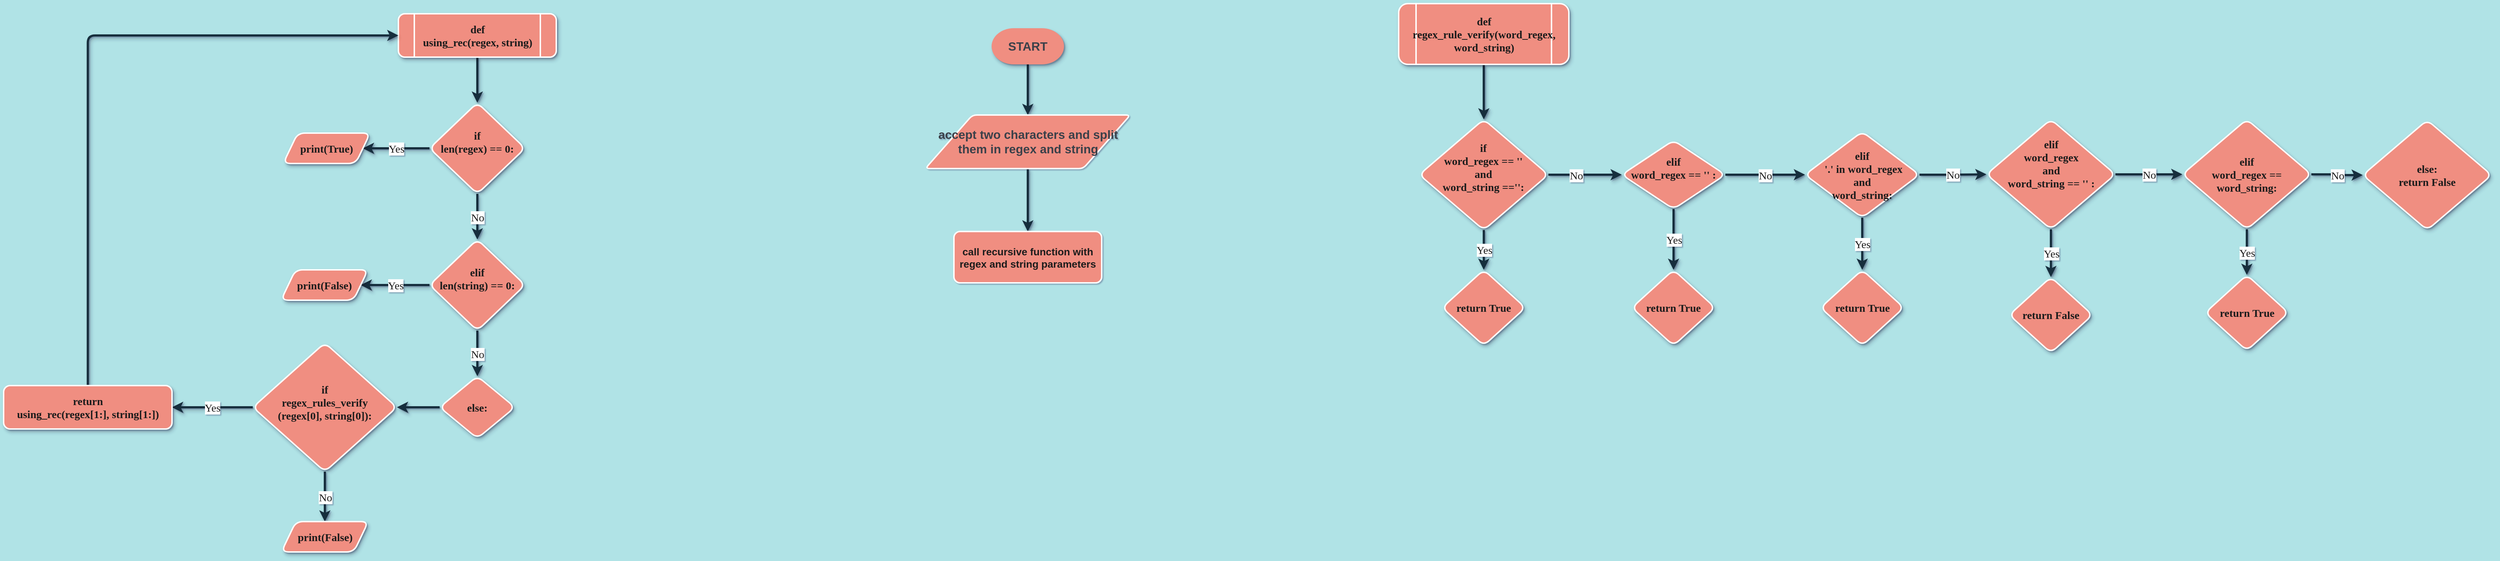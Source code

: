 <mxfile version="17.4.0" type="github">
  <diagram id="9XTt0xOjLgQ8pnBmHHhN" name="Page-1">
    <mxGraphModel dx="3668" dy="1318" grid="0" gridSize="10" guides="1" tooltips="1" connect="1" arrows="1" fold="1" page="0" pageScale="1" pageWidth="827" pageHeight="1169" background="#B0E3E6" math="0" shadow="1">
      <root>
        <mxCell id="0" />
        <mxCell id="1" parent="0" />
        <mxCell id="3tFZ02B-2_ZsjBoTqeaq-8" value="" style="edgeStyle=orthogonalEdgeStyle;curved=0;rounded=1;sketch=0;orthogonalLoop=1;jettySize=auto;html=1;fontColor=#1A1A1A;strokeColor=#182E3E;strokeWidth=3;shadow=1;" parent="1" source="3tFZ02B-2_ZsjBoTqeaq-6" target="3tFZ02B-2_ZsjBoTqeaq-7" edge="1">
          <mxGeometry relative="1" as="geometry" />
        </mxCell>
        <mxCell id="3tFZ02B-2_ZsjBoTqeaq-6" value="&lt;span data-lucid-type=&quot;application/vnd.lucid.text&quot; data-lucid-content=&quot;{&amp;#34;t&amp;#34;:&amp;#34;STOP&amp;#34;,&amp;#34;m&amp;#34;:[{&amp;#34;s&amp;#34;:0,&amp;#34;n&amp;#34;:&amp;#34;b&amp;#34;,&amp;#34;v&amp;#34;:true,&amp;#34;e&amp;#34;:4},{&amp;#34;s&amp;#34;:0,&amp;#34;n&amp;#34;:&amp;#34;c&amp;#34;,&amp;#34;v&amp;#34;:&amp;#34;3a414aff&amp;#34;,&amp;#34;e&amp;#34;:4},{&amp;#34;s&amp;#34;:0,&amp;#34;n&amp;#34;:&amp;#34;f&amp;#34;,&amp;#34;v&amp;#34;:&amp;#34;Orbitron&amp;#34;,&amp;#34;e&amp;#34;:4},{&amp;#34;s&amp;#34;:0,&amp;#34;n&amp;#34;:&amp;#34;fc&amp;#34;,&amp;#34;v&amp;#34;:&amp;#34;Bold&amp;#34;,&amp;#34;e&amp;#34;:4},{&amp;#34;s&amp;#34;:0,&amp;#34;n&amp;#34;:&amp;#34;fid&amp;#34;,&amp;#34;v&amp;#34;:1706,&amp;#34;e&amp;#34;:4},{&amp;#34;s&amp;#34;:0,&amp;#34;n&amp;#34;:&amp;#34;s&amp;#34;,&amp;#34;v&amp;#34;:22.222,&amp;#34;e&amp;#34;:4}]}&quot;&gt;&lt;span style=&quot;font-weight: bold ; color: #3a414a ; font-size: 16.667px&quot;&gt;START&lt;/span&gt;&lt;/span&gt;" style="strokeWidth=4;html=1;shape=mxgraph.flowchart.terminator;whiteSpace=wrap;fillColor=#F08E81;fontColor=#1A1A1A;strokeColor=none;shadow=1;sketch=0;rounded=0;" parent="1" vertex="1">
          <mxGeometry x="306" y="100.0" width="100" height="50" as="geometry" />
        </mxCell>
        <mxCell id="8gkNs5DBX9q-93ClwI5_-17" value="" style="edgeStyle=orthogonalEdgeStyle;shape=connector;curved=0;rounded=1;sketch=0;orthogonalLoop=1;jettySize=auto;html=1;shadow=1;labelBackgroundColor=default;fontFamily=Verdana;fontSize=15;fontColor=#1A1A1A;endArrow=classic;strokeColor=#182E3E;strokeWidth=3;" parent="1" source="3tFZ02B-2_ZsjBoTqeaq-7" target="8gkNs5DBX9q-93ClwI5_-16" edge="1">
          <mxGeometry relative="1" as="geometry" />
        </mxCell>
        <mxCell id="3tFZ02B-2_ZsjBoTqeaq-7" value="&lt;span data-lucid-type=&quot;application/vnd.lucid.text&quot; data-lucid-content=&quot;{&amp;#34;t&amp;#34;:&amp;#34;print(&#39;Hello {name}&#39;)&amp;#34;,&amp;#34;m&amp;#34;:[{&amp;#34;s&amp;#34;:0,&amp;#34;n&amp;#34;:&amp;#34;a&amp;#34;,&amp;#34;v&amp;#34;:&amp;#34;center&amp;#34;},{&amp;#34;s&amp;#34;:0,&amp;#34;n&amp;#34;:&amp;#34;f&amp;#34;,&amp;#34;v&amp;#34;:&amp;#34;Orbitron&amp;#34;,&amp;#34;e&amp;#34;:21},{&amp;#34;s&amp;#34;:0,&amp;#34;n&amp;#34;:&amp;#34;fc&amp;#34;,&amp;#34;v&amp;#34;:&amp;#34;Bold&amp;#34;,&amp;#34;e&amp;#34;:21},{&amp;#34;s&amp;#34;:0,&amp;#34;n&amp;#34;:&amp;#34;fid&amp;#34;,&amp;#34;v&amp;#34;:1706,&amp;#34;e&amp;#34;:21},{&amp;#34;s&amp;#34;:0,&amp;#34;n&amp;#34;:&amp;#34;b&amp;#34;,&amp;#34;v&amp;#34;:true,&amp;#34;e&amp;#34;:21},{&amp;#34;s&amp;#34;:0,&amp;#34;n&amp;#34;:&amp;#34;s&amp;#34;,&amp;#34;v&amp;#34;:22.222,&amp;#34;e&amp;#34;:21},{&amp;#34;s&amp;#34;:0,&amp;#34;n&amp;#34;:&amp;#34;c&amp;#34;,&amp;#34;v&amp;#34;:&amp;#34;3a414aff&amp;#34;,&amp;#34;e&amp;#34;:21}]}&quot;&gt;&lt;span style=&quot;font-weight: bold ; font-size: 16.667px ; color: rgb(58 , 65 , 74)&quot;&gt;accept two characters and split them in regex and string&lt;/span&gt;&lt;/span&gt;" style="shape=parallelogram;html=1;strokeWidth=2;perimeter=parallelogramPerimeter;whiteSpace=wrap;rounded=1;arcSize=12;size=0.23;labelBackgroundColor=none;labelBorderColor=none;comic=0;fontFamily=Helvetica;fontSize=12;fillColor=#F08E81;strokeColor=#FFFFFF;sketch=0;fontColor=#1A1A1A;" parent="1" vertex="1">
          <mxGeometry x="214.5" y="220" width="283" height="74" as="geometry" />
        </mxCell>
        <mxCell id="3tFZ02B-2_ZsjBoTqeaq-15" value="" style="edgeStyle=orthogonalEdgeStyle;shape=connector;curved=0;rounded=1;sketch=0;orthogonalLoop=1;jettySize=auto;html=1;shadow=1;labelBackgroundColor=default;fontFamily=Verdana;fontSize=15;fontColor=#1A1A1A;endArrow=classic;strokeColor=#182E3E;strokeWidth=3;" parent="1" source="3tFZ02B-2_ZsjBoTqeaq-13" target="3tFZ02B-2_ZsjBoTqeaq-14" edge="1">
          <mxGeometry relative="1" as="geometry" />
        </mxCell>
        <mxCell id="3tFZ02B-2_ZsjBoTqeaq-13" value="def&lt;br&gt;regex_rule_verify(word_regex, word_string)" style="shape=process;whiteSpace=wrap;html=1;backgroundOutline=1;rounded=1;labelBackgroundColor=none;labelBorderColor=none;comic=0;sketch=0;fontFamily=Verdana;fontSize=15;fontColor=#1A1A1A;strokeColor=#FFFFFF;strokeWidth=2;fillColor=#F08E81;fontStyle=1;shadow=1;glass=0;" parent="1" vertex="1">
          <mxGeometry x="868" y="66" width="235" height="84" as="geometry" />
        </mxCell>
        <mxCell id="3tFZ02B-2_ZsjBoTqeaq-18" value="" style="edgeStyle=orthogonalEdgeStyle;shape=connector;curved=0;rounded=1;sketch=0;orthogonalLoop=1;jettySize=auto;html=1;shadow=1;labelBackgroundColor=default;fontFamily=Verdana;fontSize=15;fontColor=#1A1A1A;endArrow=classic;strokeColor=#182E3E;strokeWidth=3;" parent="1" source="3tFZ02B-2_ZsjBoTqeaq-14" target="3tFZ02B-2_ZsjBoTqeaq-16" edge="1">
          <mxGeometry relative="1" as="geometry" />
        </mxCell>
        <mxCell id="3tFZ02B-2_ZsjBoTqeaq-19" value="No" style="edgeLabel;html=1;align=center;verticalAlign=middle;resizable=0;points=[];fontSize=15;fontFamily=Verdana;fontColor=#1A1A1A;" parent="3tFZ02B-2_ZsjBoTqeaq-18" vertex="1" connectable="0">
          <mxGeometry x="-0.25" y="-4" relative="1" as="geometry">
            <mxPoint y="-4" as="offset" />
          </mxGeometry>
        </mxCell>
        <mxCell id="8gkNs5DBX9q-93ClwI5_-7" value="Yes" style="edgeStyle=orthogonalEdgeStyle;shape=connector;curved=0;rounded=1;sketch=0;orthogonalLoop=1;jettySize=auto;html=1;shadow=1;labelBackgroundColor=default;fontFamily=Verdana;fontSize=15;fontColor=#1A1A1A;endArrow=classic;strokeColor=#182E3E;strokeWidth=3;" parent="1" source="3tFZ02B-2_ZsjBoTqeaq-14" target="8gkNs5DBX9q-93ClwI5_-6" edge="1">
          <mxGeometry relative="1" as="geometry" />
        </mxCell>
        <mxCell id="3tFZ02B-2_ZsjBoTqeaq-14" value="if&lt;br&gt;word_regex == &#39;&#39;&lt;br&gt;and&lt;br&gt;word_string ==&#39;&#39;:" style="rhombus;whiteSpace=wrap;html=1;fontSize=15;fontFamily=Verdana;fillColor=#F08E81;strokeColor=#FFFFFF;fontColor=#1A1A1A;rounded=1;labelBackgroundColor=none;labelBorderColor=none;comic=0;sketch=0;strokeWidth=2;fontStyle=1;shadow=1;glass=0;spacingTop=-21;" parent="1" vertex="1">
          <mxGeometry x="896.38" y="226" width="178.25" height="153" as="geometry" />
        </mxCell>
        <mxCell id="8gkNs5DBX9q-93ClwI5_-2" value="No" style="edgeStyle=orthogonalEdgeStyle;shape=connector;curved=0;rounded=1;sketch=0;orthogonalLoop=1;jettySize=auto;html=1;shadow=1;labelBackgroundColor=default;fontFamily=Verdana;fontSize=15;fontColor=#1A1A1A;endArrow=classic;strokeColor=#182E3E;strokeWidth=3;" parent="1" source="3tFZ02B-2_ZsjBoTqeaq-16" target="3tFZ02B-2_ZsjBoTqeaq-23" edge="1">
          <mxGeometry relative="1" as="geometry" />
        </mxCell>
        <mxCell id="8gkNs5DBX9q-93ClwI5_-4" value="Yes" style="edgeStyle=orthogonalEdgeStyle;shape=connector;curved=0;rounded=1;sketch=0;orthogonalLoop=1;jettySize=auto;html=1;shadow=1;labelBackgroundColor=default;fontFamily=Verdana;fontSize=15;fontColor=#1A1A1A;endArrow=classic;strokeColor=#182E3E;strokeWidth=3;" parent="1" source="3tFZ02B-2_ZsjBoTqeaq-16" target="8gkNs5DBX9q-93ClwI5_-3" edge="1">
          <mxGeometry relative="1" as="geometry" />
        </mxCell>
        <mxCell id="3tFZ02B-2_ZsjBoTqeaq-16" value="elif&lt;br&gt;word_regex == &#39;&#39;&amp;nbsp;:" style="rhombus;whiteSpace=wrap;html=1;fontSize=15;fontFamily=Verdana;fillColor=#F08E81;strokeColor=#FFFFFF;fontColor=#1A1A1A;rounded=1;labelBackgroundColor=none;labelBorderColor=none;comic=0;sketch=0;strokeWidth=2;fontStyle=1;shadow=1;glass=0;spacing=0;spacingBottom=19;" parent="1" vertex="1">
          <mxGeometry x="1176" y="255" width="143" height="95" as="geometry" />
        </mxCell>
        <mxCell id="8gkNs5DBX9q-93ClwI5_-9" value="Yes" style="edgeStyle=orthogonalEdgeStyle;shape=connector;curved=0;rounded=1;sketch=0;orthogonalLoop=1;jettySize=auto;html=1;shadow=1;labelBackgroundColor=default;fontFamily=Verdana;fontSize=15;fontColor=#1A1A1A;endArrow=classic;strokeColor=#182E3E;strokeWidth=3;entryX=0.5;entryY=0;entryDx=0;entryDy=0;" parent="1" source="3tFZ02B-2_ZsjBoTqeaq-17" target="8gkNs5DBX9q-93ClwI5_-11" edge="1">
          <mxGeometry relative="1" as="geometry">
            <mxPoint x="1774.1" y="438.085" as="targetPoint" />
          </mxGeometry>
        </mxCell>
        <mxCell id="8gkNs5DBX9q-93ClwI5_-14" value="No" style="edgeStyle=orthogonalEdgeStyle;shape=connector;curved=0;rounded=1;sketch=0;orthogonalLoop=1;jettySize=auto;html=1;shadow=1;labelBackgroundColor=default;fontFamily=Verdana;fontSize=15;fontColor=#1A1A1A;endArrow=classic;strokeColor=#182E3E;strokeWidth=3;" parent="1" source="3tFZ02B-2_ZsjBoTqeaq-17" target="3tFZ02B-2_ZsjBoTqeaq-31" edge="1">
          <mxGeometry relative="1" as="geometry" />
        </mxCell>
        <mxCell id="3tFZ02B-2_ZsjBoTqeaq-17" value="elif&lt;br&gt;word_regex&lt;br&gt;and&lt;br&gt;word_string == &#39;&#39; :" style="rhombus;whiteSpace=wrap;html=1;fontSize=15;fontFamily=Verdana;fillColor=#F08E81;strokeColor=#FFFFFF;fontColor=#1A1A1A;rounded=1;labelBackgroundColor=none;labelBorderColor=none;comic=0;sketch=0;strokeWidth=2;fontStyle=1;shadow=1;glass=0;spacing=0;spacingTop=-30;" parent="1" vertex="1">
          <mxGeometry x="1679.5" y="226" width="178" height="152" as="geometry" />
        </mxCell>
        <mxCell id="3tFZ02B-2_ZsjBoTqeaq-30" value="Yes" style="edgeStyle=orthogonalEdgeStyle;shape=connector;curved=0;rounded=1;sketch=0;orthogonalLoop=1;jettySize=auto;html=1;shadow=1;labelBackgroundColor=default;fontFamily=Verdana;fontSize=15;fontColor=#1A1A1A;endArrow=classic;strokeColor=#182E3E;strokeWidth=3;entryX=0.5;entryY=0;entryDx=0;entryDy=0;" parent="1" source="3tFZ02B-2_ZsjBoTqeaq-23" target="8gkNs5DBX9q-93ClwI5_-10" edge="1">
          <mxGeometry relative="1" as="geometry">
            <mxPoint x="1508" y="438" as="targetPoint" />
          </mxGeometry>
        </mxCell>
        <mxCell id="8gkNs5DBX9q-93ClwI5_-12" value="No" style="edgeStyle=orthogonalEdgeStyle;shape=connector;curved=0;rounded=1;sketch=0;orthogonalLoop=1;jettySize=auto;html=1;shadow=1;labelBackgroundColor=default;fontFamily=Verdana;fontSize=15;fontColor=#1A1A1A;endArrow=classic;strokeColor=#182E3E;strokeWidth=3;" parent="1" source="3tFZ02B-2_ZsjBoTqeaq-23" target="3tFZ02B-2_ZsjBoTqeaq-17" edge="1">
          <mxGeometry relative="1" as="geometry" />
        </mxCell>
        <mxCell id="3tFZ02B-2_ZsjBoTqeaq-23" value="elif&lt;br&gt;&amp;nbsp;&#39;.&#39; in word_regex &lt;br&gt;and &lt;br&gt;word_string:" style="rhombus;whiteSpace=wrap;html=1;fontSize=15;fontFamily=Verdana;fillColor=#F08E81;strokeColor=#FFFFFF;fontColor=#1A1A1A;rounded=1;labelBackgroundColor=none;labelBorderColor=none;comic=0;sketch=0;strokeWidth=2;fontStyle=1;shadow=1;glass=0;" parent="1" vertex="1">
          <mxGeometry x="1429" y="243" width="158" height="119" as="geometry" />
        </mxCell>
        <mxCell id="3tFZ02B-2_ZsjBoTqeaq-34" value="No" style="edgeStyle=orthogonalEdgeStyle;shape=connector;curved=0;rounded=1;sketch=0;orthogonalLoop=1;jettySize=auto;html=1;shadow=1;labelBackgroundColor=default;fontFamily=Verdana;fontSize=15;fontColor=#1A1A1A;endArrow=classic;strokeColor=#182E3E;strokeWidth=3;" parent="1" source="3tFZ02B-2_ZsjBoTqeaq-31" target="3tFZ02B-2_ZsjBoTqeaq-32" edge="1">
          <mxGeometry relative="1" as="geometry" />
        </mxCell>
        <mxCell id="8gkNs5DBX9q-93ClwI5_-15" value="Yes" style="edgeStyle=orthogonalEdgeStyle;shape=connector;curved=0;rounded=1;sketch=0;orthogonalLoop=1;jettySize=auto;html=1;shadow=1;labelBackgroundColor=default;fontFamily=Verdana;fontSize=15;fontColor=#1A1A1A;endArrow=classic;strokeColor=#182E3E;strokeWidth=3;" parent="1" source="3tFZ02B-2_ZsjBoTqeaq-31" target="8gkNs5DBX9q-93ClwI5_-13" edge="1">
          <mxGeometry relative="1" as="geometry" />
        </mxCell>
        <mxCell id="3tFZ02B-2_ZsjBoTqeaq-31" value="elif&lt;br&gt;word_regex == word_string:" style="rhombus;whiteSpace=wrap;html=1;fontSize=15;fontFamily=Verdana;fillColor=#F08E81;strokeColor=#FFFFFF;fontColor=#1A1A1A;rounded=1;labelBackgroundColor=none;labelBorderColor=none;comic=0;sketch=0;strokeWidth=2;fontStyle=1;shadow=1;glass=0;" parent="1" vertex="1">
          <mxGeometry x="1950" y="226" width="178" height="152" as="geometry" />
        </mxCell>
        <mxCell id="3tFZ02B-2_ZsjBoTqeaq-32" value="else:&lt;br&gt;return False" style="rhombus;whiteSpace=wrap;html=1;fontSize=15;fontFamily=Verdana;fillColor=#F08E81;strokeColor=#FFFFFF;fontColor=#1A1A1A;rounded=1;labelBackgroundColor=none;labelBorderColor=none;comic=0;sketch=0;strokeWidth=2;fontStyle=1;shadow=1;glass=0;" parent="1" vertex="1">
          <mxGeometry x="2199" y="227" width="178" height="152" as="geometry" />
        </mxCell>
        <mxCell id="8gkNs5DBX9q-93ClwI5_-3" value="return True" style="rhombus;whiteSpace=wrap;html=1;fontSize=15;fontFamily=Verdana;fillColor=#F08E81;strokeColor=#FFFFFF;fontColor=#1A1A1A;rounded=1;labelBackgroundColor=none;labelBorderColor=none;comic=0;sketch=0;strokeWidth=2;fontStyle=1;shadow=1;glass=0;" parent="1" vertex="1">
          <mxGeometry x="1190" y="434" width="115" height="104.75" as="geometry" />
        </mxCell>
        <mxCell id="8gkNs5DBX9q-93ClwI5_-6" value="return True" style="rhombus;whiteSpace=wrap;html=1;fontSize=15;fontFamily=Verdana;fillColor=#F08E81;strokeColor=#FFFFFF;fontColor=#1A1A1A;rounded=1;labelBackgroundColor=none;labelBorderColor=none;comic=0;sketch=0;strokeWidth=2;fontStyle=1;shadow=1;glass=0;" parent="1" vertex="1">
          <mxGeometry x="928" y="434" width="115" height="104.75" as="geometry" />
        </mxCell>
        <mxCell id="8gkNs5DBX9q-93ClwI5_-10" value="return True" style="rhombus;whiteSpace=wrap;html=1;fontSize=15;fontFamily=Verdana;fillColor=#F08E81;strokeColor=#FFFFFF;fontColor=#1A1A1A;rounded=1;labelBackgroundColor=none;labelBorderColor=none;comic=0;sketch=0;strokeWidth=2;fontStyle=1;shadow=1;glass=0;" parent="1" vertex="1">
          <mxGeometry x="1450.5" y="434" width="115" height="104.75" as="geometry" />
        </mxCell>
        <mxCell id="8gkNs5DBX9q-93ClwI5_-11" value="return False" style="rhombus;whiteSpace=wrap;html=1;fontSize=15;fontFamily=Verdana;fillColor=#F08E81;strokeColor=#FFFFFF;fontColor=#1A1A1A;rounded=1;labelBackgroundColor=none;labelBorderColor=none;comic=0;sketch=0;strokeWidth=2;fontStyle=1;shadow=1;glass=0;" parent="1" vertex="1">
          <mxGeometry x="1711" y="444" width="115" height="104.75" as="geometry" />
        </mxCell>
        <mxCell id="8gkNs5DBX9q-93ClwI5_-13" value="return True" style="rhombus;whiteSpace=wrap;html=1;fontSize=15;fontFamily=Verdana;fillColor=#F08E81;strokeColor=#FFFFFF;fontColor=#1A1A1A;rounded=1;labelBackgroundColor=none;labelBorderColor=none;comic=0;sketch=0;strokeWidth=2;fontStyle=1;shadow=1;glass=0;" parent="1" vertex="1">
          <mxGeometry x="1981.5" y="441" width="115" height="104.75" as="geometry" />
        </mxCell>
        <mxCell id="8gkNs5DBX9q-93ClwI5_-16" value="&lt;b&gt;&lt;font style=&quot;font-size: 14px&quot;&gt;call recursive function with regex and string parameters&lt;/font&gt;&lt;/b&gt;" style="whiteSpace=wrap;html=1;fillColor=#F08E81;strokeColor=#FFFFFF;fontColor=#1A1A1A;strokeWidth=2;rounded=1;arcSize=12;labelBackgroundColor=none;labelBorderColor=none;comic=0;sketch=0;" parent="1" vertex="1">
          <mxGeometry x="254" y="381" width="204" height="71" as="geometry" />
        </mxCell>
        <mxCell id="GdbASXqVXuvk1mlN8IJ3-3" value="" style="edgeStyle=orthogonalEdgeStyle;shape=connector;curved=0;rounded=1;sketch=0;orthogonalLoop=1;jettySize=auto;html=1;shadow=1;labelBackgroundColor=default;fontFamily=Helvetica;fontSize=11;fontColor=#1A1A1A;endArrow=classic;strokeColor=#182E3E;strokeWidth=3;" edge="1" parent="1" source="8gkNs5DBX9q-93ClwI5_-19" target="GdbASXqVXuvk1mlN8IJ3-1">
          <mxGeometry relative="1" as="geometry" />
        </mxCell>
        <mxCell id="8gkNs5DBX9q-93ClwI5_-19" value="&lt;b&gt;def&lt;br&gt;using_rec(regex, string)&lt;/b&gt;" style="shape=process;whiteSpace=wrap;html=1;backgroundOutline=1;rounded=1;shadow=1;glass=0;labelBackgroundColor=none;labelBorderColor=none;comic=0;sketch=0;fontFamily=Verdana;fontSize=15;fontColor=#1A1A1A;strokeColor=#FFFFFF;strokeWidth=2;fillColor=#F08E81;" parent="1" vertex="1">
          <mxGeometry x="-513" y="80" width="218" height="60" as="geometry" />
        </mxCell>
        <mxCell id="GdbASXqVXuvk1mlN8IJ3-5" value="Yes" style="edgeStyle=orthogonalEdgeStyle;shape=connector;curved=0;rounded=1;sketch=0;orthogonalLoop=1;jettySize=auto;html=1;shadow=1;labelBackgroundColor=default;fontFamily=Verdana;fontSize=15;fontColor=#1A1A1A;endArrow=classic;strokeColor=#182E3E;strokeWidth=3;" edge="1" parent="1" source="GdbASXqVXuvk1mlN8IJ3-1" target="GdbASXqVXuvk1mlN8IJ3-4">
          <mxGeometry relative="1" as="geometry" />
        </mxCell>
        <mxCell id="GdbASXqVXuvk1mlN8IJ3-9" value="No" style="edgeStyle=orthogonalEdgeStyle;shape=connector;curved=0;rounded=1;sketch=0;orthogonalLoop=1;jettySize=auto;html=1;shadow=1;labelBackgroundColor=default;fontFamily=Verdana;fontSize=15;fontColor=#1A1A1A;endArrow=classic;strokeColor=#182E3E;strokeWidth=3;" edge="1" parent="1" source="GdbASXqVXuvk1mlN8IJ3-1" target="GdbASXqVXuvk1mlN8IJ3-6">
          <mxGeometry relative="1" as="geometry" />
        </mxCell>
        <mxCell id="GdbASXqVXuvk1mlN8IJ3-1" value="&lt;b&gt;if&lt;br&gt;len(regex) == 0:&lt;br&gt;&lt;br&gt;&lt;/b&gt;" style="rhombus;whiteSpace=wrap;html=1;fontSize=15;fontFamily=Verdana;fillColor=#F08E81;strokeColor=#FFFFFF;fontColor=#1A1A1A;rounded=1;shadow=1;glass=0;labelBackgroundColor=none;labelBorderColor=none;comic=0;sketch=0;strokeWidth=2;" vertex="1" parent="1">
          <mxGeometry x="-470" y="203" width="132" height="126" as="geometry" />
        </mxCell>
        <mxCell id="GdbASXqVXuvk1mlN8IJ3-4" value="&lt;b&gt;print(True)&lt;/b&gt;" style="shape=parallelogram;perimeter=parallelogramPerimeter;whiteSpace=wrap;html=1;fixedSize=1;fontSize=15;fontFamily=Verdana;fillColor=#F08E81;strokeColor=#FFFFFF;fontColor=#1A1A1A;rounded=1;shadow=1;glass=0;labelBackgroundColor=none;labelBorderColor=none;comic=0;sketch=0;strokeWidth=2;" vertex="1" parent="1">
          <mxGeometry x="-672" y="245" width="120" height="42" as="geometry" />
        </mxCell>
        <mxCell id="GdbASXqVXuvk1mlN8IJ3-8" value="Yes" style="edgeStyle=orthogonalEdgeStyle;shape=connector;curved=0;rounded=1;sketch=0;orthogonalLoop=1;jettySize=auto;html=1;shadow=1;labelBackgroundColor=default;fontFamily=Verdana;fontSize=15;fontColor=#1A1A1A;endArrow=classic;strokeColor=#182E3E;strokeWidth=3;" edge="1" parent="1" source="GdbASXqVXuvk1mlN8IJ3-6" target="GdbASXqVXuvk1mlN8IJ3-7">
          <mxGeometry relative="1" as="geometry" />
        </mxCell>
        <mxCell id="GdbASXqVXuvk1mlN8IJ3-11" value="No" style="edgeStyle=orthogonalEdgeStyle;shape=connector;curved=0;rounded=1;sketch=0;orthogonalLoop=1;jettySize=auto;html=1;shadow=1;labelBackgroundColor=default;fontFamily=Verdana;fontSize=15;fontColor=#1A1A1A;endArrow=classic;strokeColor=#182E3E;strokeWidth=3;entryX=0.5;entryY=0;entryDx=0;entryDy=0;" edge="1" parent="1" source="GdbASXqVXuvk1mlN8IJ3-6" target="GdbASXqVXuvk1mlN8IJ3-10">
          <mxGeometry relative="1" as="geometry" />
        </mxCell>
        <mxCell id="GdbASXqVXuvk1mlN8IJ3-6" value="&lt;b&gt;elif&lt;br&gt;len(string) == 0:&lt;br&gt;&lt;br&gt;&lt;/b&gt;" style="rhombus;whiteSpace=wrap;html=1;fontSize=15;fontFamily=Verdana;fillColor=#F08E81;strokeColor=#FFFFFF;fontColor=#1A1A1A;rounded=1;shadow=1;glass=0;labelBackgroundColor=none;labelBorderColor=none;comic=0;sketch=0;strokeWidth=2;" vertex="1" parent="1">
          <mxGeometry x="-470" y="392" width="132" height="126" as="geometry" />
        </mxCell>
        <mxCell id="GdbASXqVXuvk1mlN8IJ3-7" value="&lt;b&gt;print(False)&lt;/b&gt;" style="shape=parallelogram;perimeter=parallelogramPerimeter;whiteSpace=wrap;html=1;fixedSize=1;fontSize=15;fontFamily=Verdana;fillColor=#F08E81;strokeColor=#FFFFFF;fontColor=#1A1A1A;rounded=1;shadow=1;glass=0;labelBackgroundColor=none;labelBorderColor=none;comic=0;sketch=0;strokeWidth=2;" vertex="1" parent="1">
          <mxGeometry x="-675" y="434" width="120" height="42" as="geometry" />
        </mxCell>
        <mxCell id="GdbASXqVXuvk1mlN8IJ3-15" value="" style="edgeStyle=orthogonalEdgeStyle;shape=connector;curved=0;rounded=1;sketch=0;orthogonalLoop=1;jettySize=auto;html=1;shadow=1;labelBackgroundColor=default;fontFamily=Verdana;fontSize=15;fontColor=#1A1A1A;endArrow=classic;strokeColor=#182E3E;strokeWidth=3;" edge="1" parent="1" source="GdbASXqVXuvk1mlN8IJ3-10" target="GdbASXqVXuvk1mlN8IJ3-12">
          <mxGeometry relative="1" as="geometry" />
        </mxCell>
        <mxCell id="GdbASXqVXuvk1mlN8IJ3-10" value="&lt;b&gt;else:&lt;br&gt;&lt;/b&gt;" style="rhombus;whiteSpace=wrap;html=1;fontSize=15;fontFamily=Verdana;fillColor=#F08E81;strokeColor=#FFFFFF;fontColor=#1A1A1A;rounded=1;shadow=1;glass=0;labelBackgroundColor=none;labelBorderColor=none;comic=0;sketch=0;strokeWidth=2;" vertex="1" parent="1">
          <mxGeometry x="-456" y="581" width="104" height="86" as="geometry" />
        </mxCell>
        <mxCell id="GdbASXqVXuvk1mlN8IJ3-14" value="Yes" style="edgeStyle=orthogonalEdgeStyle;shape=connector;curved=0;rounded=1;sketch=0;orthogonalLoop=1;jettySize=auto;html=1;shadow=1;labelBackgroundColor=default;fontFamily=Verdana;fontSize=15;fontColor=#1A1A1A;endArrow=classic;strokeColor=#182E3E;strokeWidth=3;" edge="1" parent="1" source="GdbASXqVXuvk1mlN8IJ3-12" target="GdbASXqVXuvk1mlN8IJ3-13">
          <mxGeometry relative="1" as="geometry" />
        </mxCell>
        <mxCell id="GdbASXqVXuvk1mlN8IJ3-20" value="No" style="edgeStyle=orthogonalEdgeStyle;shape=connector;curved=0;rounded=1;sketch=0;orthogonalLoop=1;jettySize=auto;html=1;shadow=1;labelBackgroundColor=default;fontFamily=Verdana;fontSize=15;fontColor=#1A1A1A;endArrow=classic;strokeColor=#182E3E;strokeWidth=3;" edge="1" parent="1" source="GdbASXqVXuvk1mlN8IJ3-12" target="GdbASXqVXuvk1mlN8IJ3-19">
          <mxGeometry relative="1" as="geometry" />
        </mxCell>
        <mxCell id="GdbASXqVXuvk1mlN8IJ3-12" value="&lt;b&gt;if &lt;br&gt;regex_rules_verify&lt;br&gt;(regex[0], string[0]):&lt;br&gt;&lt;/b&gt;" style="rhombus;whiteSpace=wrap;html=1;fontSize=15;fontFamily=Verdana;fillColor=#F08E81;strokeColor=#FFFFFF;fontColor=#1A1A1A;rounded=1;shadow=1;glass=0;labelBackgroundColor=none;labelBorderColor=none;comic=0;sketch=0;strokeWidth=2;spacing=0;spacingTop=-15;" vertex="1" parent="1">
          <mxGeometry x="-714" y="535" width="199" height="178" as="geometry" />
        </mxCell>
        <mxCell id="GdbASXqVXuvk1mlN8IJ3-18" style="edgeStyle=orthogonalEdgeStyle;shape=connector;curved=0;rounded=1;sketch=0;orthogonalLoop=1;jettySize=auto;html=1;entryX=0;entryY=0.5;entryDx=0;entryDy=0;shadow=1;labelBackgroundColor=default;fontFamily=Verdana;fontSize=15;fontColor=#1A1A1A;endArrow=classic;strokeColor=#182E3E;strokeWidth=3;" edge="1" parent="1" source="GdbASXqVXuvk1mlN8IJ3-13" target="8gkNs5DBX9q-93ClwI5_-19">
          <mxGeometry relative="1" as="geometry">
            <Array as="points">
              <mxPoint x="-942" y="110" />
            </Array>
          </mxGeometry>
        </mxCell>
        <mxCell id="GdbASXqVXuvk1mlN8IJ3-13" value="return&lt;br&gt;using_rec(regex[1:], string[1:])" style="whiteSpace=wrap;html=1;fontSize=15;fontFamily=Verdana;fillColor=#F08E81;strokeColor=#FFFFFF;fontColor=#1A1A1A;rounded=1;shadow=1;glass=0;labelBackgroundColor=none;labelBorderColor=none;comic=0;sketch=0;strokeWidth=2;spacing=0;spacingTop=0;fontStyle=1" vertex="1" parent="1">
          <mxGeometry x="-1058" y="594" width="232.5" height="60" as="geometry" />
        </mxCell>
        <mxCell id="GdbASXqVXuvk1mlN8IJ3-19" value="&lt;b&gt;print(False)&lt;/b&gt;" style="shape=parallelogram;perimeter=parallelogramPerimeter;whiteSpace=wrap;html=1;fixedSize=1;fontSize=15;fontFamily=Verdana;fillColor=#F08E81;strokeColor=#FFFFFF;fontColor=#1A1A1A;rounded=1;shadow=1;glass=0;labelBackgroundColor=none;labelBorderColor=none;comic=0;sketch=0;strokeWidth=2;" vertex="1" parent="1">
          <mxGeometry x="-674.5" y="782" width="120" height="42" as="geometry" />
        </mxCell>
      </root>
    </mxGraphModel>
  </diagram>
</mxfile>

